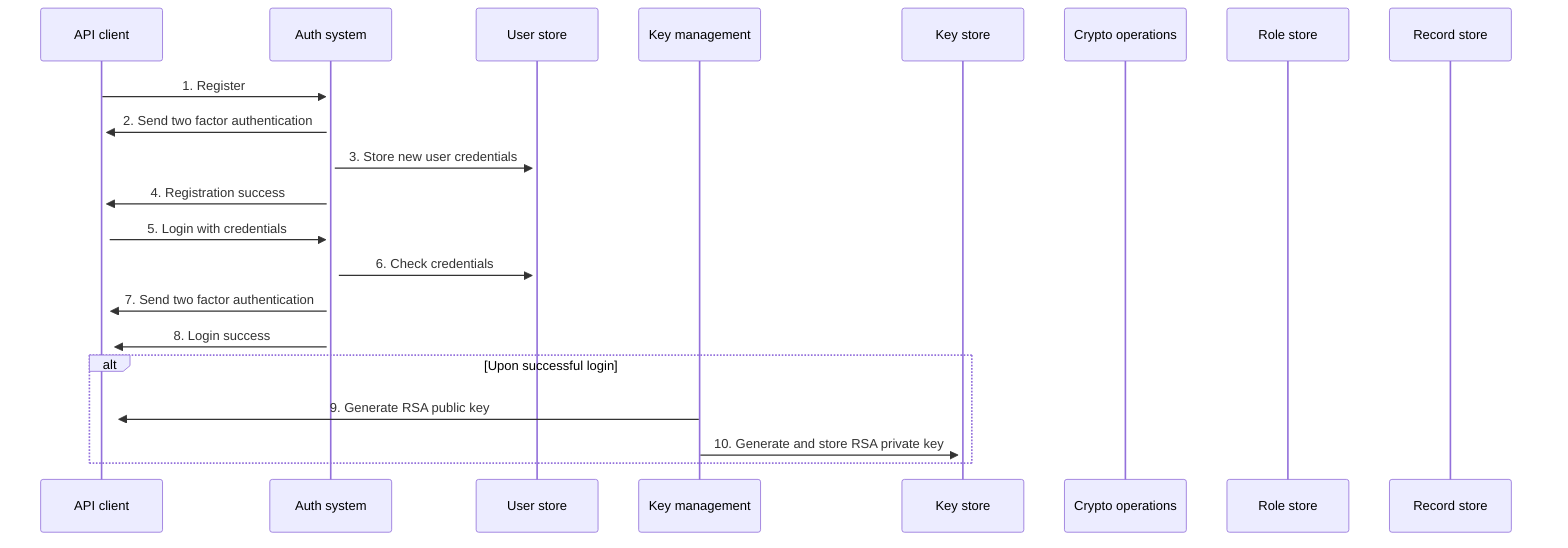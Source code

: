 sequenceDiagram
    participant user as API client
    participant auth as Auth system
    participant user_store as User store
    participant key_management as Key management
    participant key_store as Key store
    participant crypto as Crypto operations
    participant role_store as Role store
    participant record_store as Record store

    user->>+auth: 1. Register
    auth->>+user: 2. Send two factor authentication
    auth->>+user_store: 3. Store new user credentials
    auth->>+user: 4. Registration success
    user->>+auth: 5. Login with credentials
    auth->>+user_store: 6. Check credentials
    auth->>+user: 7. Send two factor authentication
    auth->>+user: 8. Login success

    alt Upon successful login
        key_management->>+user: 9. Generate RSA public key
        key_management->>+key_store: 10. Generate and store RSA private key
    end